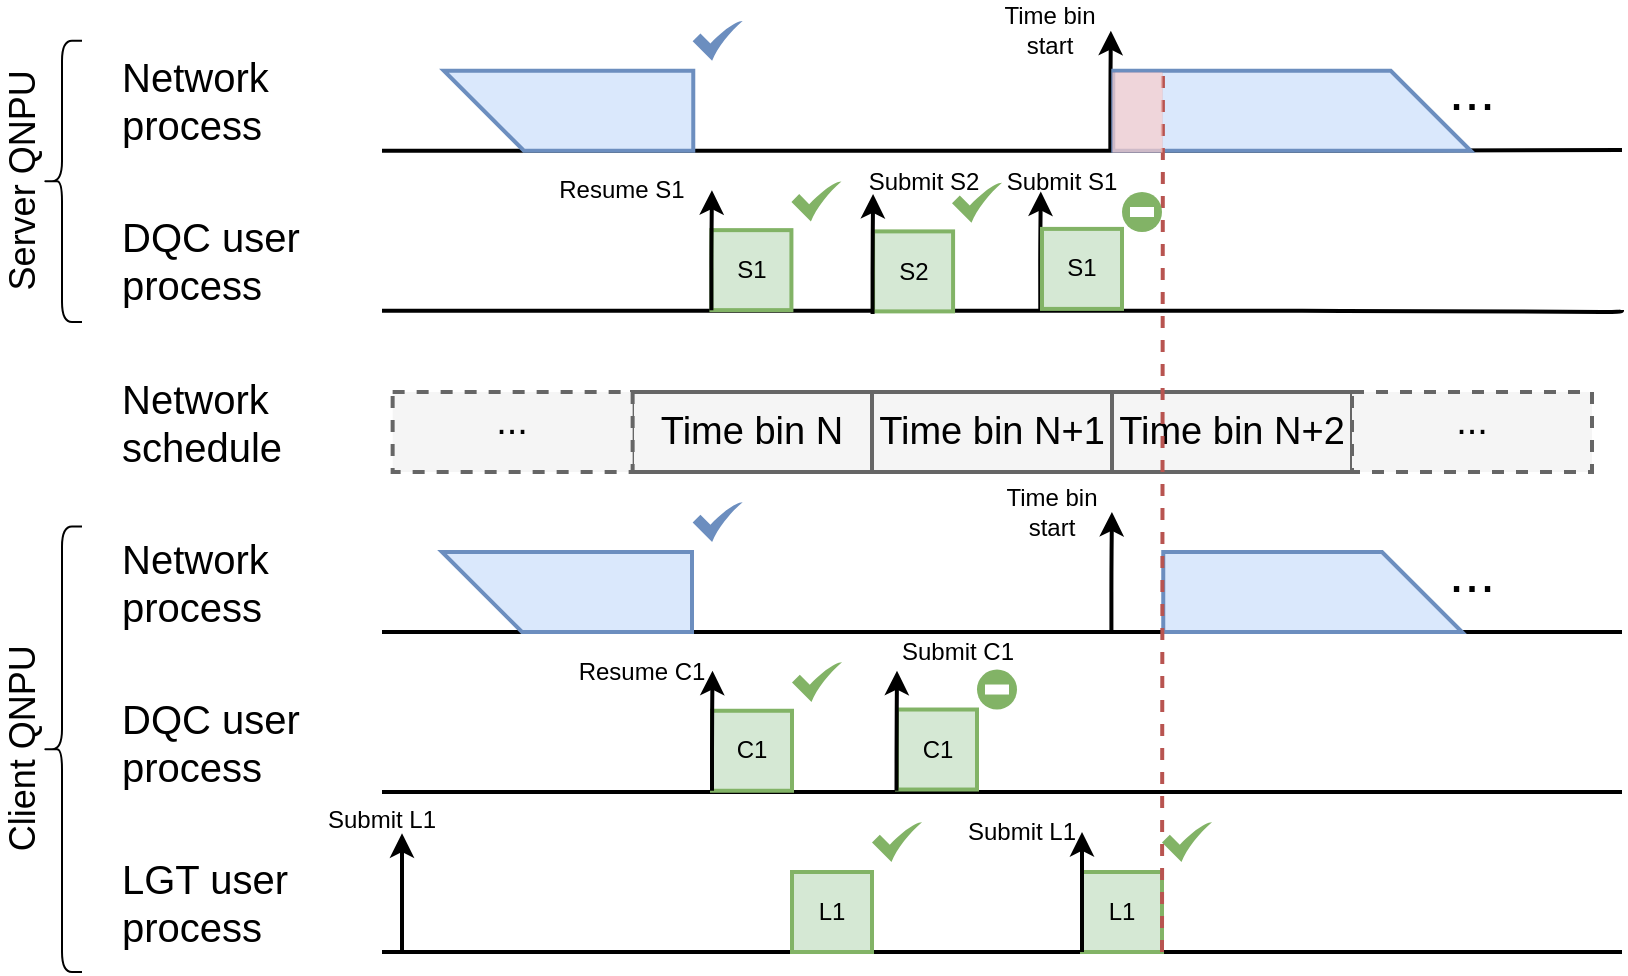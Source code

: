 <mxfile>
    <diagram id="dNFkojfkoE8Q-ND4W3VJ" name="Page-1">
        <mxGraphModel dx="-1403" dy="24" grid="1" gridSize="10" guides="1" tooltips="1" connect="1" arrows="1" fold="1" page="1" pageScale="1" pageWidth="850" pageHeight="1100" background="#ffffff" math="0" shadow="0">
            <root>
                <mxCell id="0"/>
                <mxCell id="1" parent="0"/>
                <mxCell id="190" value="Network schedule" style="text;html=1;strokeColor=none;fillColor=none;align=left;verticalAlign=middle;whiteSpace=wrap;rounded=0;fontSize=20;fontColor=#000000;fontFamily=Helvetica;spacing=0;" parent="1" vertex="1">
                    <mxGeometry x="2620" y="1355" width="100" height="60" as="geometry"/>
                </mxCell>
                <mxCell id="191" value="Network process" style="text;html=1;strokeColor=none;fillColor=none;align=left;verticalAlign=middle;whiteSpace=wrap;rounded=0;fontSize=20;fontColor=#000000;fontFamily=Helvetica;spacing=0;" parent="1" vertex="1">
                    <mxGeometry x="2620" y="1435" width="100" height="60" as="geometry"/>
                </mxCell>
                <mxCell id="192" value="DQC user process" style="text;html=1;strokeColor=none;fillColor=none;align=left;verticalAlign=middle;whiteSpace=wrap;rounded=0;fontSize=20;fontColor=#000000;fontFamily=Helvetica;spacing=0;" parent="1" vertex="1">
                    <mxGeometry x="2620" y="1515" width="100" height="60" as="geometry"/>
                </mxCell>
                <mxCell id="193" style="edgeStyle=orthogonalEdgeStyle;rounded=1;orthogonalLoop=1;jettySize=auto;html=1;strokeWidth=2;endArrow=none;endFill=0;" parent="1" edge="1">
                    <mxGeometry relative="1" as="geometry">
                        <mxPoint x="3370" y="1490" as="targetPoint"/>
                        <mxPoint x="2750" y="1490" as="sourcePoint"/>
                    </mxGeometry>
                </mxCell>
                <mxCell id="194" style="edgeStyle=orthogonalEdgeStyle;rounded=1;orthogonalLoop=1;jettySize=auto;html=1;strokeWidth=2;endArrow=none;endFill=0;" parent="1" edge="1">
                    <mxGeometry relative="1" as="geometry">
                        <mxPoint x="3370" y="1570" as="targetPoint"/>
                        <mxPoint x="2750" y="1570" as="sourcePoint"/>
                    </mxGeometry>
                </mxCell>
                <mxCell id="195" value="Time bin N" style="rounded=0;whiteSpace=wrap;html=1;strokeWidth=2;fillColor=#f5f5f5;strokeColor=#666666;fontFamily=Helvetica;fontSize=19;" parent="1" vertex="1">
                    <mxGeometry x="2875" y="1370" width="120" height="40" as="geometry"/>
                </mxCell>
                <mxCell id="196" value="Time bin N+1" style="rounded=0;whiteSpace=wrap;html=1;strokeWidth=2;fillColor=#f5f5f5;strokeColor=#666666;fontFamily=Helvetica;fontSize=19;" parent="1" vertex="1">
                    <mxGeometry x="2995" y="1370" width="120" height="40" as="geometry"/>
                </mxCell>
                <mxCell id="197" value="C1" style="rounded=0;whiteSpace=wrap;html=1;strokeWidth=2;fillColor=#d5e8d4;strokeColor=#82b366;" parent="1" vertex="1">
                    <mxGeometry x="2915" y="1529.38" width="40" height="40" as="geometry"/>
                </mxCell>
                <mxCell id="198" value="" style="shape=card;whiteSpace=wrap;html=1;size=100;rotation=-90;fillColor=#dae8fc;strokeColor=#6c8ebf;strokeWidth=2;" parent="1" vertex="1">
                    <mxGeometry x="2822.5" y="1407.5" width="40" height="125" as="geometry"/>
                </mxCell>
                <mxCell id="199" value="LGT user process" style="text;html=1;strokeColor=none;fillColor=none;align=left;verticalAlign=middle;whiteSpace=wrap;rounded=0;fontSize=20;fontColor=#000000;fontFamily=Helvetica;spacing=0;" parent="1" vertex="1">
                    <mxGeometry x="2620" y="1595" width="100" height="60" as="geometry"/>
                </mxCell>
                <mxCell id="200" style="edgeStyle=orthogonalEdgeStyle;rounded=1;orthogonalLoop=1;jettySize=auto;html=1;strokeWidth=2;endArrow=none;endFill=0;" parent="1" edge="1">
                    <mxGeometry relative="1" as="geometry">
                        <mxPoint x="3370" y="1650" as="targetPoint"/>
                        <mxPoint x="2750" y="1650" as="sourcePoint"/>
                    </mxGeometry>
                </mxCell>
                <mxCell id="201" value="L1" style="rounded=0;whiteSpace=wrap;html=1;strokeWidth=2;fillColor=#d5e8d4;strokeColor=#82b366;" parent="1" vertex="1">
                    <mxGeometry x="2955" y="1610" width="40" height="40" as="geometry"/>
                </mxCell>
                <mxCell id="202" value="" style="html=1;aspect=fixed;strokeColor=none;shadow=0;align=center;verticalAlign=top;shape=mxgraph.gcp2.check;fontFamily=Times New Roman;fontSize=20;fillColor=#6C8EBF;" parent="1" vertex="1">
                    <mxGeometry x="2905.32" y="1425" width="25" height="20" as="geometry"/>
                </mxCell>
                <mxCell id="203" style="edgeStyle=orthogonalEdgeStyle;rounded=1;orthogonalLoop=1;jettySize=auto;html=1;strokeWidth=2;" parent="1" edge="1">
                    <mxGeometry relative="1" as="geometry">
                        <mxPoint x="2915.25" y="1509.38" as="targetPoint"/>
                        <mxPoint x="2915" y="1569.38" as="sourcePoint"/>
                        <Array as="points">
                            <mxPoint x="2915" y="1539"/>
                            <mxPoint x="2915" y="1539"/>
                        </Array>
                    </mxGeometry>
                </mxCell>
                <mxCell id="204" value="Resume C1" style="text;html=1;align=center;verticalAlign=middle;whiteSpace=wrap;rounded=0;" parent="1" vertex="1">
                    <mxGeometry x="2845" y="1495" width="70" height="30" as="geometry"/>
                </mxCell>
                <mxCell id="205" value="" style="html=1;aspect=fixed;strokeColor=none;shadow=0;align=center;verticalAlign=top;shape=mxgraph.gcp2.check;fontFamily=Times New Roman;fontSize=20;fillColor=#82B366;" parent="1" vertex="1">
                    <mxGeometry x="2955" y="1505" width="25" height="20" as="geometry"/>
                </mxCell>
                <mxCell id="206" value="" style="html=1;aspect=fixed;strokeColor=none;shadow=0;align=center;verticalAlign=top;shape=mxgraph.gcp2.check;fontFamily=Times New Roman;fontSize=20;fillColor=#82B366;" parent="1" vertex="1">
                    <mxGeometry x="2995" y="1585" width="25" height="20" as="geometry"/>
                </mxCell>
                <mxCell id="207" value="Network process" style="text;html=1;strokeColor=none;fillColor=none;align=left;verticalAlign=middle;whiteSpace=wrap;rounded=0;fontSize=20;fontColor=#000000;fontFamily=Helvetica;spacing=0;" parent="1" vertex="1">
                    <mxGeometry x="2620" y="1194.37" width="100" height="60" as="geometry"/>
                </mxCell>
                <mxCell id="208" value="DQC user process" style="text;html=1;strokeColor=none;fillColor=none;align=left;verticalAlign=middle;whiteSpace=wrap;rounded=0;fontSize=20;fontColor=#000000;fontFamily=Helvetica;spacing=0;" parent="1" vertex="1">
                    <mxGeometry x="2620" y="1274.37" width="100" height="60" as="geometry"/>
                </mxCell>
                <mxCell id="209" style="edgeStyle=orthogonalEdgeStyle;rounded=1;orthogonalLoop=1;jettySize=auto;html=1;strokeWidth=2;endArrow=none;endFill=0;" parent="1" edge="1">
                    <mxGeometry relative="1" as="geometry">
                        <mxPoint x="3370" y="1249" as="targetPoint"/>
                        <mxPoint x="2750" y="1249.37" as="sourcePoint"/>
                        <Array as="points">
                            <mxPoint x="3220" y="1249"/>
                            <mxPoint x="3220" y="1249"/>
                        </Array>
                    </mxGeometry>
                </mxCell>
                <mxCell id="210" style="edgeStyle=orthogonalEdgeStyle;rounded=1;orthogonalLoop=1;jettySize=auto;html=1;strokeWidth=2;endArrow=none;endFill=0;" parent="1" edge="1">
                    <mxGeometry relative="1" as="geometry">
                        <mxPoint x="3370" y="1329" as="targetPoint"/>
                        <mxPoint x="2750" y="1329.37" as="sourcePoint"/>
                        <Array as="points">
                            <mxPoint x="3220" y="1330"/>
                            <mxPoint x="3220" y="1330"/>
                        </Array>
                    </mxGeometry>
                </mxCell>
                <mxCell id="211" value="S1" style="rounded=0;whiteSpace=wrap;html=1;strokeWidth=2;fillColor=#d5e8d4;strokeColor=#82b366;" parent="1" vertex="1">
                    <mxGeometry x="2914.71" y="1289.07" width="40" height="40" as="geometry"/>
                </mxCell>
                <mxCell id="212" value="" style="shape=card;whiteSpace=wrap;html=1;size=100;rotation=-90;fillColor=#dae8fc;strokeColor=#6c8ebf;strokeWidth=2;" parent="1" vertex="1">
                    <mxGeometry x="2823.29" y="1167.03" width="40" height="124.69" as="geometry"/>
                </mxCell>
                <mxCell id="213" value="" style="html=1;aspect=fixed;strokeColor=none;shadow=0;align=center;verticalAlign=top;shape=mxgraph.gcp2.check;fontFamily=Times New Roman;fontSize=20;fillColor=#6C8EBF;" parent="1" vertex="1">
                    <mxGeometry x="2905.32" y="1184.37" width="25" height="20" as="geometry"/>
                </mxCell>
                <mxCell id="214" style="edgeStyle=orthogonalEdgeStyle;rounded=1;orthogonalLoop=1;jettySize=auto;html=1;strokeWidth=2;" parent="1" edge="1">
                    <mxGeometry relative="1" as="geometry">
                        <mxPoint x="2914.96" y="1269.07" as="targetPoint"/>
                        <mxPoint x="2914.71" y="1329.07" as="sourcePoint"/>
                        <Array as="points">
                            <mxPoint x="2915" y="1299"/>
                            <mxPoint x="2915" y="1299"/>
                        </Array>
                    </mxGeometry>
                </mxCell>
                <mxCell id="215" value="Resume S1" style="text;html=1;align=center;verticalAlign=middle;whiteSpace=wrap;rounded=0;" parent="1" vertex="1">
                    <mxGeometry x="2835.32" y="1254.37" width="70" height="30" as="geometry"/>
                </mxCell>
                <mxCell id="216" value="" style="html=1;aspect=fixed;strokeColor=none;shadow=0;align=center;verticalAlign=top;shape=mxgraph.gcp2.check;fontFamily=Times New Roman;fontSize=20;fillColor=#82B366;" parent="1" vertex="1">
                    <mxGeometry x="2954.71" y="1264.69" width="25" height="20" as="geometry"/>
                </mxCell>
                <mxCell id="217" value="Submit S2" style="text;html=1;align=center;verticalAlign=middle;whiteSpace=wrap;rounded=0;" parent="1" vertex="1">
                    <mxGeometry x="2990.83" y="1250" width="60" height="30" as="geometry"/>
                </mxCell>
                <mxCell id="218" value="S2" style="rounded=0;whiteSpace=wrap;html=1;strokeWidth=2;fillColor=#d5e8d4;strokeColor=#82b366;" parent="1" vertex="1">
                    <mxGeometry x="2995.54" y="1289.7" width="40" height="40" as="geometry"/>
                </mxCell>
                <mxCell id="219" style="edgeStyle=orthogonalEdgeStyle;rounded=1;orthogonalLoop=1;jettySize=auto;html=1;strokeWidth=2;" parent="1" edge="1">
                    <mxGeometry relative="1" as="geometry">
                        <mxPoint x="2995.54" y="1270.95" as="targetPoint"/>
                        <mxPoint x="2995.29" y="1330.95" as="sourcePoint"/>
                        <Array as="points">
                            <mxPoint x="2995" y="1301"/>
                        </Array>
                    </mxGeometry>
                </mxCell>
                <mxCell id="220" style="edgeStyle=orthogonalEdgeStyle;rounded=1;orthogonalLoop=1;jettySize=auto;html=1;strokeWidth=2;" parent="1" edge="1">
                    <mxGeometry relative="1" as="geometry">
                        <mxPoint x="3079.39" y="1269.7" as="targetPoint"/>
                        <mxPoint x="3079.14" y="1329.7" as="sourcePoint"/>
                        <Array as="points">
                            <mxPoint x="3079" y="1300"/>
                            <mxPoint x="3079" y="1300"/>
                        </Array>
                    </mxGeometry>
                </mxCell>
                <mxCell id="221" value="Submit S1" style="text;html=1;align=center;verticalAlign=middle;whiteSpace=wrap;rounded=0;" parent="1" vertex="1">
                    <mxGeometry x="3060" y="1249.69" width="60" height="30" as="geometry"/>
                </mxCell>
                <mxCell id="222" value="Time bin N+2" style="rounded=0;whiteSpace=wrap;html=1;strokeWidth=2;fillColor=#f5f5f5;strokeColor=#666666;fontFamily=Helvetica;fontSize=19;" parent="1" vertex="1">
                    <mxGeometry x="3115" y="1370" width="120" height="40" as="geometry"/>
                </mxCell>
                <mxCell id="223" value="C1" style="rounded=0;whiteSpace=wrap;html=1;strokeWidth=2;fillColor=#d5e8d4;strokeColor=#82b366;" parent="1" vertex="1">
                    <mxGeometry x="3007.5" y="1528.76" width="40" height="40" as="geometry"/>
                </mxCell>
                <mxCell id="224" style="edgeStyle=orthogonalEdgeStyle;rounded=1;orthogonalLoop=1;jettySize=auto;html=1;strokeWidth=2;" parent="1" edge="1">
                    <mxGeometry relative="1" as="geometry">
                        <mxPoint x="3007.5" y="1509.38" as="targetPoint"/>
                        <mxPoint x="3007.25" y="1569.38" as="sourcePoint"/>
                        <Array as="points">
                            <mxPoint x="3007" y="1539"/>
                            <mxPoint x="3008" y="1539"/>
                        </Array>
                    </mxGeometry>
                </mxCell>
                <mxCell id="225" value="" style="group" parent="1" vertex="1" connectable="0">
                    <mxGeometry x="3047.5" y="1508.76" width="20" height="20" as="geometry"/>
                </mxCell>
                <mxCell id="226" value="" style="ellipse;whiteSpace=wrap;html=1;aspect=fixed;strokeWidth=2;fillColor=#82B366;fontFamily=Times New Roman;fontSize=20;align=left;strokeColor=none;" parent="225" vertex="1">
                    <mxGeometry width="20" height="20" as="geometry"/>
                </mxCell>
                <mxCell id="227" value="" style="rounded=0;whiteSpace=wrap;html=1;strokeWidth=2;fontFamily=Times New Roman;fontSize=20;align=left;strokeColor=none;fillColor=#FFFFFF;" parent="225" vertex="1">
                    <mxGeometry x="4" y="7.5" width="12" height="5" as="geometry"/>
                </mxCell>
                <mxCell id="228" value="Submit C1" style="text;html=1;align=center;verticalAlign=middle;whiteSpace=wrap;rounded=0;" parent="1" vertex="1">
                    <mxGeometry x="3007.5" y="1485" width="60" height="30" as="geometry"/>
                </mxCell>
                <mxCell id="229" value="L1" style="rounded=0;whiteSpace=wrap;html=1;strokeWidth=2;fillColor=#d5e8d4;strokeColor=#82b366;" parent="1" vertex="1">
                    <mxGeometry x="3100" y="1610" width="40" height="40" as="geometry"/>
                </mxCell>
                <mxCell id="230" style="edgeStyle=orthogonalEdgeStyle;rounded=1;orthogonalLoop=1;jettySize=auto;html=1;strokeWidth=2;" parent="1" edge="1">
                    <mxGeometry relative="1" as="geometry">
                        <mxPoint x="3100" y="1590" as="targetPoint"/>
                        <mxPoint x="3100" y="1650" as="sourcePoint"/>
                    </mxGeometry>
                </mxCell>
                <mxCell id="231" value="Submit L1" style="text;html=1;align=center;verticalAlign=middle;whiteSpace=wrap;rounded=0;" parent="1" vertex="1">
                    <mxGeometry x="3040" y="1575" width="60" height="30" as="geometry"/>
                </mxCell>
                <mxCell id="232" value="" style="html=1;aspect=fixed;strokeColor=none;shadow=0;align=center;verticalAlign=top;shape=mxgraph.gcp2.check;fontFamily=Times New Roman;fontSize=20;fillColor=#82B366;" parent="1" vertex="1">
                    <mxGeometry x="3140" y="1585" width="25" height="20" as="geometry"/>
                </mxCell>
                <mxCell id="233" value="" style="shape=card;whiteSpace=wrap;html=1;size=100;rotation=90;fillColor=#dae8fc;strokeColor=#6c8ebf;strokeWidth=2;" parent="1" vertex="1">
                    <mxGeometry x="3195.32" y="1395.32" width="40" height="149.38" as="geometry"/>
                </mxCell>
                <mxCell id="234" style="edgeStyle=orthogonalEdgeStyle;rounded=1;orthogonalLoop=1;jettySize=auto;html=1;strokeWidth=2;" parent="1" edge="1">
                    <mxGeometry relative="1" as="geometry">
                        <mxPoint x="3114.96" y="1430" as="targetPoint"/>
                        <mxPoint x="3114.71" y="1490" as="sourcePoint"/>
                        <Array as="points">
                            <mxPoint x="3115" y="1460"/>
                        </Array>
                    </mxGeometry>
                </mxCell>
                <mxCell id="235" value="Time bin start" style="text;html=1;align=center;verticalAlign=middle;whiteSpace=wrap;rounded=0;" parent="1" vertex="1">
                    <mxGeometry x="3054.71" y="1415" width="60" height="30" as="geometry"/>
                </mxCell>
                <mxCell id="236" style="edgeStyle=orthogonalEdgeStyle;rounded=1;orthogonalLoop=1;jettySize=auto;html=1;strokeWidth=2;" parent="1" edge="1">
                    <mxGeometry relative="1" as="geometry">
                        <mxPoint x="3114.42" y="1189.37" as="targetPoint"/>
                        <mxPoint x="3114.17" y="1249.37" as="sourcePoint"/>
                        <Array as="points">
                            <mxPoint x="3114" y="1219"/>
                        </Array>
                    </mxGeometry>
                </mxCell>
                <mxCell id="237" value="Time bin start" style="text;html=1;align=center;verticalAlign=middle;whiteSpace=wrap;rounded=0;" parent="1" vertex="1">
                    <mxGeometry x="3054.17" y="1174.37" width="60" height="30" as="geometry"/>
                </mxCell>
                <mxCell id="238" value="" style="shape=card;whiteSpace=wrap;html=1;size=100;rotation=90;fillColor=#dae8fc;strokeColor=#6c8ebf;strokeWidth=2;" parent="1" vertex="1">
                    <mxGeometry x="3185" y="1140" width="40" height="178.75" as="geometry"/>
                </mxCell>
                <mxCell id="239" value="..." style="text;html=1;align=center;verticalAlign=middle;whiteSpace=wrap;rounded=0;fontSize=28;" parent="1" vertex="1">
                    <mxGeometry x="3265.0" y="1204.37" width="60" height="30" as="geometry"/>
                </mxCell>
                <mxCell id="240" value="..." style="text;html=1;align=center;verticalAlign=middle;whiteSpace=wrap;rounded=0;fontSize=28;" parent="1" vertex="1">
                    <mxGeometry x="3265.0" y="1445" width="60" height="30" as="geometry"/>
                </mxCell>
                <mxCell id="241" value="" style="rounded=0;whiteSpace=wrap;html=1;strokeWidth=2;fillColor=#f5f5f5;strokeColor=#666666;fontFamily=Helvetica;fontSize=19;dashed=1;" parent="1" vertex="1">
                    <mxGeometry x="3235" y="1370" width="120" height="40" as="geometry"/>
                </mxCell>
                <mxCell id="242" value="..." style="text;html=1;align=center;verticalAlign=middle;whiteSpace=wrap;rounded=0;fontSize=19;fontFamily=Helvetica;" parent="1" vertex="1">
                    <mxGeometry x="3265.0" y="1370" width="60" height="30" as="geometry"/>
                </mxCell>
                <mxCell id="243" value="Server QNPU" style="shape=curlyBracket;whiteSpace=wrap;html=1;rounded=1;labelPosition=left;verticalLabelPosition=middle;align=center;verticalAlign=middle;horizontal=0;fontSize=18;" parent="1" vertex="1">
                    <mxGeometry x="2580" y="1194.37" width="20" height="140.63" as="geometry"/>
                </mxCell>
                <mxCell id="244" value="Client QNPU" style="shape=curlyBracket;whiteSpace=wrap;html=1;rounded=1;labelPosition=left;verticalLabelPosition=middle;align=center;verticalAlign=middle;horizontal=0;fontSize=18;" parent="1" vertex="1">
                    <mxGeometry x="2580" y="1437.19" width="20" height="222.81" as="geometry"/>
                </mxCell>
                <mxCell id="245" value="" style="rounded=0;whiteSpace=wrap;html=1;strokeWidth=2;fillColor=#f5f5f5;strokeColor=#666666;fontFamily=Helvetica;fontSize=19;dashed=1;" parent="1" vertex="1">
                    <mxGeometry x="2755.32" y="1370" width="120" height="40" as="geometry"/>
                </mxCell>
                <mxCell id="246" style="edgeStyle=orthogonalEdgeStyle;rounded=1;orthogonalLoop=1;jettySize=auto;html=1;strokeWidth=2;" parent="1" edge="1">
                    <mxGeometry relative="1" as="geometry">
                        <mxPoint x="2760" y="1590.62" as="targetPoint"/>
                        <mxPoint x="2760" y="1650.62" as="sourcePoint"/>
                    </mxGeometry>
                </mxCell>
                <mxCell id="247" value="Submit L1" style="text;html=1;align=center;verticalAlign=middle;whiteSpace=wrap;rounded=0;" parent="1" vertex="1">
                    <mxGeometry x="2720" y="1569.38" width="60" height="30" as="geometry"/>
                </mxCell>
                <mxCell id="248" value="" style="endArrow=none;html=1;exitX=1;exitY=1;exitDx=0;exitDy=0;entryX=0.008;entryY=0.861;entryDx=0;entryDy=0;entryPerimeter=0;fillColor=#f8cecc;strokeColor=#b85450;strokeWidth=2;dashed=1;" parent="1" source="229" target="238" edge="1">
                    <mxGeometry width="50" height="50" relative="1" as="geometry">
                        <mxPoint x="3030" y="1430" as="sourcePoint"/>
                        <mxPoint x="3160" y="1180" as="targetPoint"/>
                    </mxGeometry>
                </mxCell>
                <mxCell id="249" value="" style="rounded=0;whiteSpace=wrap;html=1;strokeWidth=0;fillColor=#f8cecc;strokeColor=#b85450;opacity=70;" parent="1" vertex="1">
                    <mxGeometry x="3115" y="1210" width="25" height="40" as="geometry"/>
                </mxCell>
                <mxCell id="250" value="S1" style="rounded=0;whiteSpace=wrap;html=1;strokeWidth=2;fillColor=#d5e8d4;strokeColor=#82b366;" parent="1" vertex="1">
                    <mxGeometry x="3080" y="1288.45" width="40" height="40" as="geometry"/>
                </mxCell>
                <mxCell id="251" value="" style="html=1;aspect=fixed;strokeColor=none;shadow=0;align=center;verticalAlign=top;shape=mxgraph.gcp2.check;fontFamily=Times New Roman;fontSize=20;fillColor=#82B366;" parent="1" vertex="1">
                    <mxGeometry x="3035" y="1265.32" width="25" height="20" as="geometry"/>
                </mxCell>
                <mxCell id="252" value="" style="group" parent="1" vertex="1" connectable="0">
                    <mxGeometry x="3120" y="1270.0" width="20" height="20" as="geometry"/>
                </mxCell>
                <mxCell id="253" value="" style="ellipse;whiteSpace=wrap;html=1;aspect=fixed;strokeWidth=2;fillColor=#82B366;fontFamily=Times New Roman;fontSize=20;align=left;strokeColor=none;" parent="252" vertex="1">
                    <mxGeometry width="20" height="20" as="geometry"/>
                </mxCell>
                <mxCell id="254" value="" style="rounded=0;whiteSpace=wrap;html=1;strokeWidth=2;fontFamily=Times New Roman;fontSize=20;align=left;strokeColor=none;fillColor=#FFFFFF;" parent="252" vertex="1">
                    <mxGeometry x="4" y="7.5" width="12" height="5" as="geometry"/>
                </mxCell>
                <mxCell id="255" value="..." style="text;html=1;align=center;verticalAlign=middle;whiteSpace=wrap;rounded=0;fontSize=19;fontFamily=Helvetica;" parent="1" vertex="1">
                    <mxGeometry x="2785" y="1370" width="60" height="30" as="geometry"/>
                </mxCell>
            </root>
        </mxGraphModel>
    </diagram>
</mxfile>